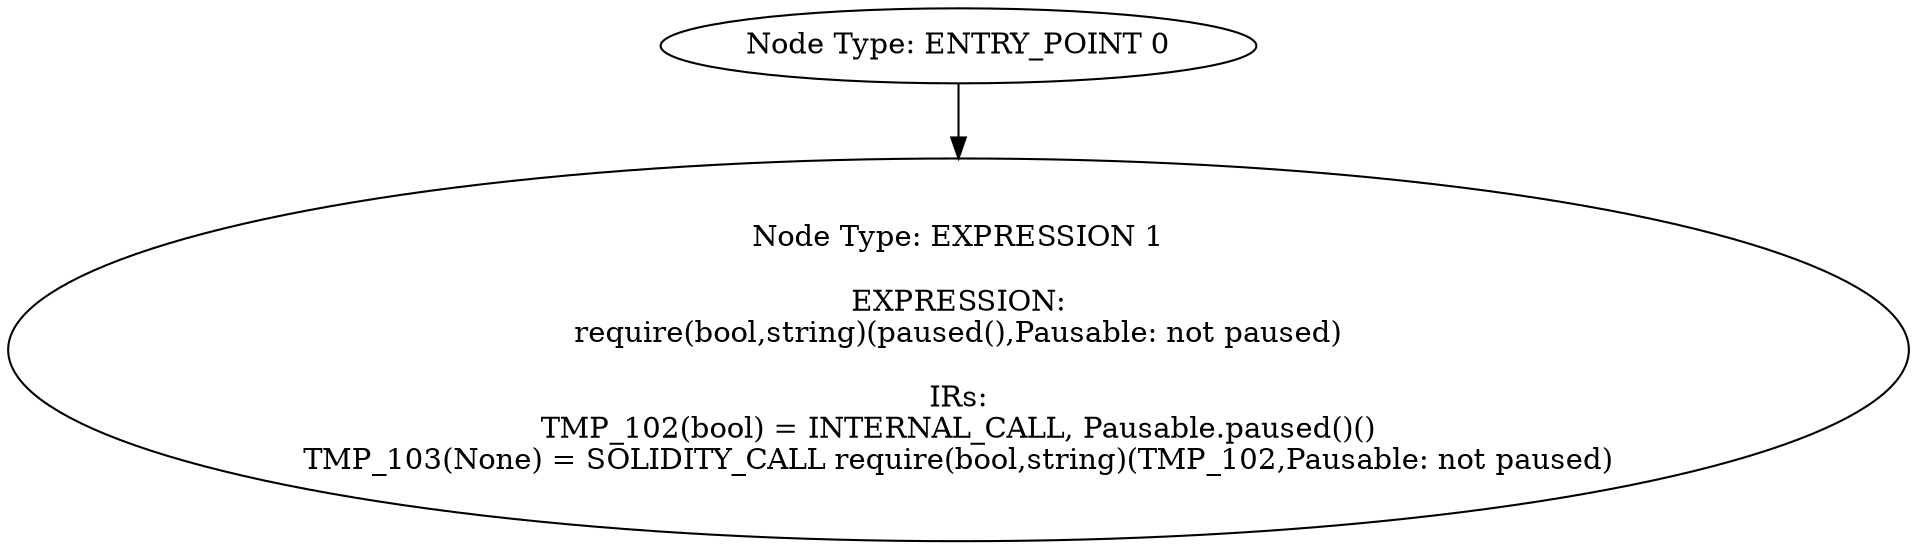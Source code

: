 digraph{
0[label="Node Type: ENTRY_POINT 0
"];
0->1;
1[label="Node Type: EXPRESSION 1

EXPRESSION:
require(bool,string)(paused(),Pausable: not paused)

IRs:
TMP_102(bool) = INTERNAL_CALL, Pausable.paused()()
TMP_103(None) = SOLIDITY_CALL require(bool,string)(TMP_102,Pausable: not paused)"];
}
